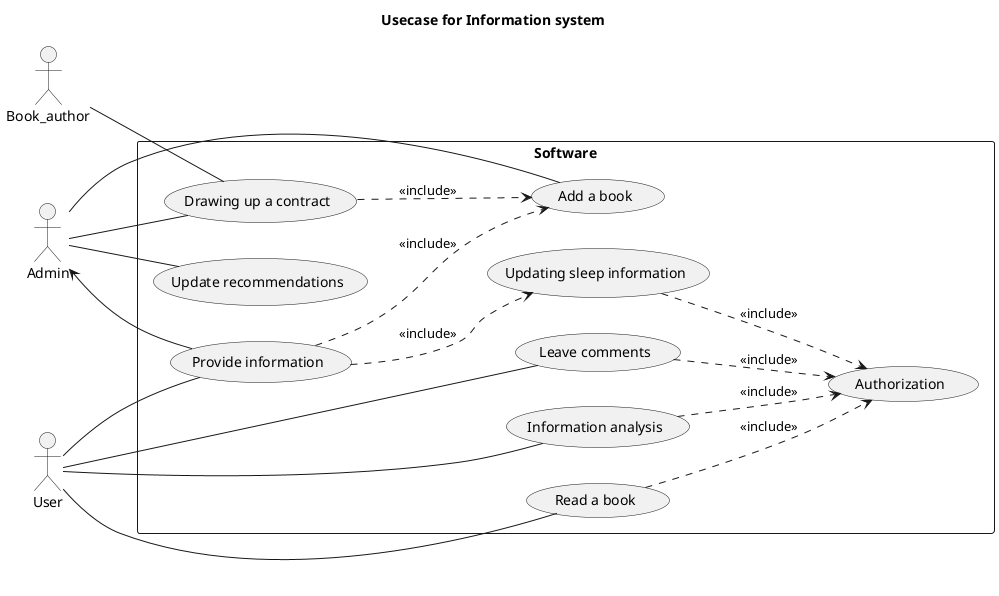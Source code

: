 @startuml
title Usecase for Information system
left to right direction

actor User
actor Admin
actor Book_author

rectangle Software {
  
  User -- (Read a book)
  User -- (Provide information)
  User -- (Leave comments)
  User -- (Information analysis)
  
  Admin -- (Add a book)
  Admin -- (Drawing up a contract)
  Admin -- (Update recommendations)
  
  Admin <-- (Provide information)
  
  Book_author -- (Drawing up a contract)
  
  (Information analysis) ..> (Authorization) : <<include>>
  (Leave comments) ..> (Authorization) : <<include>>
  (Provide information) ..> (Updating sleep information) : <<include>>
  (Provide information) ..> (Add a book) : <<include>>
  (Updating sleep information) ..> (Authorization) : <<include>>
  (Drawing up a contract) ..> (Add a book) : <<include>>
  (Read a book) ..> (Authorization) : <<include>>
}

@enduml
